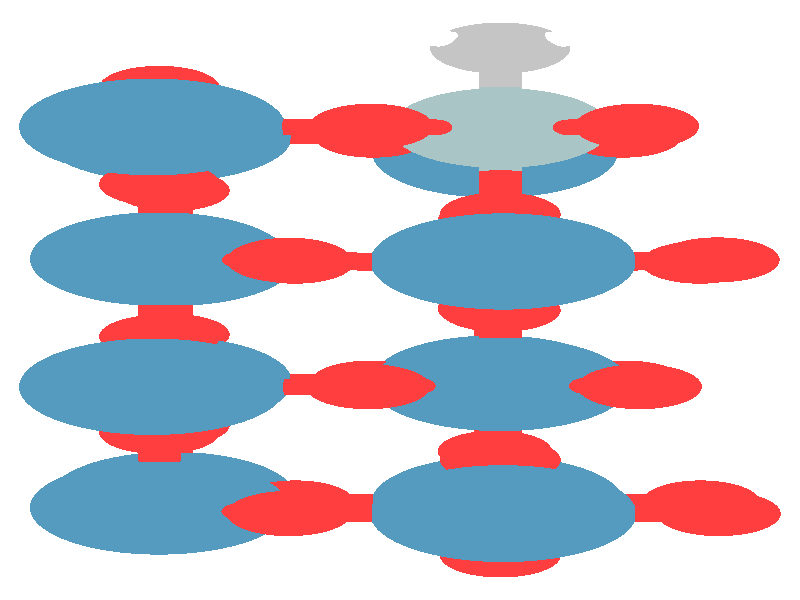 #include "colors.inc"
#include "finish.inc"

global_settings {assumed_gamma 1 max_trace_level 6}
background {color White}
camera {perspective
  right -7.20*x up 14.93*y
  direction 50.00*z
  location <0,0,50.00> look_at <0,0,0>}
light_source {<  2.00,   3.00,  40.00> color White
  area_light <0.70, 0, 0>, <0, 0.70, 0>, 3, 3
  adaptive 1 jitter}

#declare simple = finish {phong 0.7}
#declare pale = finish {ambient .5 diffuse .85 roughness .001 specular 0.200 }
#declare intermediate = finish {ambient 0.3 diffuse 0.6 specular 0.10 roughness 0.04 }
#declare vmd = finish {ambient .0 diffuse .65 phong 0.1 phong_size 40. specular 0.500 }
#declare jmol = finish {ambient .2 diffuse .6 specular 1 roughness .001 metallic}
#declare ase2 = finish {ambient 0.05 brilliance 3 diffuse 0.6 metallic specular 0.70 roughness 0.04 reflection 0.15}
#declare ase3 = finish {ambient .15 brilliance 2 diffuse .6 metallic specular 1. roughness .001 reflection .0}
#declare glass = finish {ambient .05 diffuse .3 specular 1. roughness .001}
#declare glass2 = finish {ambient .0 diffuse .3 specular 1. reflection .25 roughness .001}
#declare Rcell = 0.100;
#declare Rbond = 0.200;

#macro atom(LOC, R, COL, TRANS, FIN)
  sphere{LOC, R texture{pigment{color COL transmit TRANS} finish{FIN}}}
#end
#macro constrain(LOC, R, COL, TRANS FIN)
union{torus{R, Rcell rotate 45*z texture{pigment{color COL transmit TRANS} finish{FIN}}}
      torus{R, Rcell rotate -45*z texture{pigment{color COL transmit TRANS} finish{FIN}}}
      translate LOC}
#end

atom(<  0.93,   6.80,  -2.58>, 0.26, rgb <1.00, 1.00, 1.00>, 0.0, ase3) // #0 
atom(<  0.02,   6.79,  -1.03>, 0.26, rgb <1.00, 1.00, 1.00>, 0.0, ase3) // #1 
atom(<  1.85,   6.79,  -1.03>, 0.26, rgb <1.00, 1.00, 1.00>, 0.0, ase3) // #2 
atom(<  0.93,   6.46,  -1.54>, 0.65, rgb <0.56, 0.56, 0.56>, 0.0, ase3) // #3 
atom(<  0.93,  -6.55,  -4.46>, 0.56, rgb <1.00, 0.05, 0.05>, 0.0, ase3) // #4 
atom(<  0.93,  -6.55,  -1.53>, 0.56, rgb <1.00, 0.05, 0.05>, 0.0, ase3) // #5 
atom(< -1.00,  -5.32,  -2.99>, 0.56, rgb <1.00, 0.05, 0.05>, 0.0, ase3) // #6 
atom(< -1.00,  -5.32,  -0.07>, 0.56, rgb <1.00, 0.05, 0.05>, 0.0, ase3) // #7 
atom(<  2.87,  -5.32,  -2.99>, 0.56, rgb <1.00, 0.05, 0.05>, 0.0, ase3) // #8 
atom(<  2.87,  -5.32,  -0.07>, 0.56, rgb <1.00, 0.05, 0.05>, 0.0, ase3) // #9 
atom(<  0.93,  -4.10,  -4.46>, 0.56, rgb <1.00, 0.05, 0.05>, 0.0, ase3) // #10 
atom(<  0.93,  -4.10,  -1.53>, 0.56, rgb <1.00, 0.05, 0.05>, 0.0, ase3) // #11 
atom(< -2.23,  -3.39,  -4.46>, 0.56, rgb <1.00, 0.05, 0.05>, 0.0, ase3) // #12 
atom(< -2.23,  -3.39,  -1.53>, 0.56, rgb <1.00, 0.05, 0.05>, 0.0, ase3) // #13 
atom(< -0.29,  -2.16,  -2.99>, 0.56, rgb <1.00, 0.05, 0.05>, 0.0, ase3) // #14 
atom(< -0.29,  -2.16,  -0.07>, 0.56, rgb <1.00, 0.05, 0.05>, 0.0, ase3) // #15 
atom(<  2.16,  -2.16,  -2.99>, 0.56, rgb <1.00, 0.05, 0.05>, 0.0, ase3) // #16 
atom(<  2.16,  -2.16,  -0.07>, 0.56, rgb <1.00, 0.05, 0.05>, 0.0, ase3) // #17 
atom(< -2.23,  -0.94,  -4.46>, 0.56, rgb <1.00, 0.05, 0.05>, 0.0, ase3) // #18 
atom(< -2.23,  -0.94,  -1.53>, 0.56, rgb <1.00, 0.05, 0.05>, 0.0, ase3) // #19 
atom(<  0.93,  -0.23,  -4.45>, 0.56, rgb <1.00, 0.05, 0.05>, 0.0, ase3) // #20 
atom(<  0.93,  -0.26,  -1.53>, 0.56, rgb <1.00, 0.05, 0.05>, 0.0, ase3) // #21 
atom(< -1.00,   0.99,  -2.99>, 0.56, rgb <1.00, 0.05, 0.05>, 0.0, ase3) // #22 
atom(< -1.00,   0.99,  -0.07>, 0.56, rgb <1.00, 0.05, 0.05>, 0.0, ase3) // #23 
atom(<  2.86,   0.99,  -2.99>, 0.56, rgb <1.00, 0.05, 0.05>, 0.0, ase3) // #24 
atom(<  2.86,   1.00,  -0.07>, 0.56, rgb <1.00, 0.05, 0.05>, 0.0, ase3) // #25 
atom(<  0.93,   2.17,  -4.45>, 0.56, rgb <1.00, 0.05, 0.05>, 0.0, ase3) // #26 
atom(<  0.93,   2.20,  -1.53>, 0.56, rgb <1.00, 0.05, 0.05>, 0.0, ase3) // #27 
atom(< -2.23,   2.97,  -4.45>, 0.56, rgb <1.00, 0.05, 0.05>, 0.0, ase3) // #28 
atom(< -2.23,   2.97,  -1.53>, 0.56, rgb <1.00, 0.05, 0.05>, 0.0, ase3) // #29 
atom(< -0.26,   4.32,  -3.06>, 0.56, rgb <1.00, 0.05, 0.05>, 0.0, ase3) // #30 
atom(< -0.26,   4.32,  -0.00>, 0.56, rgb <1.00, 0.05, 0.05>, 0.0, ase3) // #31 
atom(<  2.13,   4.32,  -3.06>, 0.56, rgb <1.00, 0.05, 0.05>, 0.0, ase3) // #32 
atom(<  2.13,   4.32,   0.00>, 0.56, rgb <1.00, 0.05, 0.05>, 0.0, ase3) // #33 
atom(< -2.23,   5.46,  -4.45>, 0.56, rgb <1.00, 0.05, 0.05>, 0.0, ase3) // #34 
atom(< -2.23,   5.44,  -1.52>, 0.56, rgb <1.00, 0.05, 0.05>, 0.0, ase3) // #35 
atom(< -2.23,  -5.32,  -4.46>, 1.20, rgb <0.09, 0.33, 0.53>, 0.0, ase3) // #36 
atom(< -2.23,  -5.32,  -1.53>, 1.20, rgb <0.09, 0.33, 0.53>, 0.0, ase3) // #37 
atom(<  0.93,  -5.32,  -2.99>, 1.20, rgb <0.09, 0.33, 0.53>, 0.0, ase3) // #38 
atom(<  0.93,  -5.32,  -0.07>, 1.20, rgb <0.09, 0.33, 0.53>, 0.0, ase3) // #39 
atom(< -2.23,  -2.16,  -2.99>, 1.20, rgb <0.09, 0.33, 0.53>, 0.0, ase3) // #40 
atom(< -2.23,  -2.16,  -0.07>, 1.20, rgb <0.09, 0.33, 0.53>, 0.0, ase3) // #41 
atom(<  0.93,  -2.16,  -4.46>, 1.20, rgb <0.09, 0.33, 0.53>, 0.0, ase3) // #42 
atom(<  0.93,  -2.16,  -1.53>, 1.20, rgb <0.09, 0.33, 0.53>, 0.0, ase3) // #43 
atom(< -2.23,   1.04,  -4.45>, 1.20, rgb <0.09, 0.33, 0.53>, 0.0, ase3) // #44 
atom(< -2.23,   1.05,  -1.53>, 1.20, rgb <0.09, 0.33, 0.53>, 0.0, ase3) // #45 
atom(<  0.93,   0.96,  -2.96>, 1.20, rgb <0.09, 0.33, 0.53>, 0.0, ase3) // #46 
atom(<  0.93,   0.96,  -0.10>, 1.20, rgb <0.09, 0.33, 0.53>, 0.0, ase3) // #47 
atom(< -2.23,   4.32,  -2.99>, 1.20, rgb <0.09, 0.33, 0.53>, 0.0, ase3) // #48 
atom(< -2.23,   4.31,  -0.07>, 1.20, rgb <0.09, 0.33, 0.53>, 0.0, ase3) // #49 
atom(<  0.93,   3.97,  -4.45>, 1.20, rgb <0.09, 0.33, 0.53>, 0.0, ase3) // #50 
atom(<  0.93,   4.41,  -1.53>, 1.02, rgb <0.40, 0.56, 0.56>, 0.0, ase3) // #51 
cylinder {<  0.93,   6.46,  -1.54>, <  0.93,   6.63,  -2.06>, Rbond texture{pigment {color rgb <0.56, 0.56, 0.56> transmit 0.0} finish{ase3}}}
cylinder {<  0.93,   6.80,  -2.58>, <  0.93,   6.63,  -2.06>, Rbond texture{pigment {color rgb <1.00, 1.00, 1.00> transmit 0.0} finish{ase3}}}
cylinder {<  0.93,   6.46,  -1.54>, <  0.48,   6.63,  -1.28>, Rbond texture{pigment {color rgb <0.56, 0.56, 0.56> transmit 0.0} finish{ase3}}}
cylinder {<  0.02,   6.79,  -1.03>, <  0.48,   6.63,  -1.28>, Rbond texture{pigment {color rgb <1.00, 1.00, 1.00> transmit 0.0} finish{ase3}}}
cylinder {<  0.93,   6.46,  -1.54>, <  1.39,   6.63,  -1.28>, Rbond texture{pigment {color rgb <0.56, 0.56, 0.56> transmit 0.0} finish{ase3}}}
cylinder {<  1.85,   6.79,  -1.03>, <  1.39,   6.63,  -1.28>, Rbond texture{pigment {color rgb <1.00, 1.00, 1.00> transmit 0.0} finish{ase3}}}
cylinder {< -2.23,  -5.32,  -4.46>, < -1.62,  -5.32,  -3.72>, Rbond texture{pigment {color rgb <0.09, 0.33, 0.53> transmit 0.0} finish{ase3}}}
cylinder {< -1.00,  -5.32,  -2.99>, < -1.62,  -5.32,  -3.72>, Rbond texture{pigment {color rgb <1.00, 0.05, 0.05> transmit 0.0} finish{ase3}}}
cylinder {< -2.23,  -5.32,  -4.46>, < -2.23,  -4.35,  -4.46>, Rbond texture{pigment {color rgb <0.09, 0.33, 0.53> transmit 0.0} finish{ase3}}}
cylinder {< -2.23,  -3.39,  -4.46>, < -2.23,  -4.35,  -4.46>, Rbond texture{pigment {color rgb <1.00, 0.05, 0.05> transmit 0.0} finish{ase3}}}
cylinder {< -2.23,  -5.32,  -1.53>, < -1.62,  -5.32,  -2.26>, Rbond texture{pigment {color rgb <0.09, 0.33, 0.53> transmit 0.0} finish{ase3}}}
cylinder {< -1.00,  -5.32,  -2.99>, < -1.62,  -5.32,  -2.26>, Rbond texture{pigment {color rgb <1.00, 0.05, 0.05> transmit 0.0} finish{ase3}}}
cylinder {< -2.23,  -5.32,  -1.53>, < -1.62,  -5.32,  -0.80>, Rbond texture{pigment {color rgb <0.09, 0.33, 0.53> transmit 0.0} finish{ase3}}}
cylinder {< -1.00,  -5.32,  -0.07>, < -1.62,  -5.32,  -0.80>, Rbond texture{pigment {color rgb <1.00, 0.05, 0.05> transmit 0.0} finish{ase3}}}
cylinder {< -2.23,  -5.32,  -1.53>, < -2.23,  -4.35,  -1.53>, Rbond texture{pigment {color rgb <0.09, 0.33, 0.53> transmit 0.0} finish{ase3}}}
cylinder {< -2.23,  -3.39,  -1.53>, < -2.23,  -4.35,  -1.53>, Rbond texture{pigment {color rgb <1.00, 0.05, 0.05> transmit 0.0} finish{ase3}}}
cylinder {<  0.93,  -5.32,  -2.99>, <  0.93,  -5.93,  -3.72>, Rbond texture{pigment {color rgb <0.09, 0.33, 0.53> transmit 0.0} finish{ase3}}}
cylinder {<  0.93,  -6.55,  -4.46>, <  0.93,  -5.93,  -3.72>, Rbond texture{pigment {color rgb <1.00, 0.05, 0.05> transmit 0.0} finish{ase3}}}
cylinder {<  0.93,  -5.32,  -2.99>, <  0.93,  -5.93,  -2.26>, Rbond texture{pigment {color rgb <0.09, 0.33, 0.53> transmit 0.0} finish{ase3}}}
cylinder {<  0.93,  -6.55,  -1.53>, <  0.93,  -5.93,  -2.26>, Rbond texture{pigment {color rgb <1.00, 0.05, 0.05> transmit 0.0} finish{ase3}}}
cylinder {<  0.93,  -5.32,  -2.99>, < -0.04,  -5.32,  -2.99>, Rbond texture{pigment {color rgb <0.09, 0.33, 0.53> transmit 0.0} finish{ase3}}}
cylinder {< -1.00,  -5.32,  -2.99>, < -0.04,  -5.32,  -2.99>, Rbond texture{pigment {color rgb <1.00, 0.05, 0.05> transmit 0.0} finish{ase3}}}
cylinder {<  0.93,  -5.32,  -2.99>, <  1.90,  -5.32,  -2.99>, Rbond texture{pigment {color rgb <0.09, 0.33, 0.53> transmit 0.0} finish{ase3}}}
cylinder {<  2.87,  -5.32,  -2.99>, <  1.90,  -5.32,  -2.99>, Rbond texture{pigment {color rgb <1.00, 0.05, 0.05> transmit 0.0} finish{ase3}}}
cylinder {<  0.93,  -5.32,  -2.99>, <  0.93,  -4.71,  -3.72>, Rbond texture{pigment {color rgb <0.09, 0.33, 0.53> transmit 0.0} finish{ase3}}}
cylinder {<  0.93,  -4.10,  -4.46>, <  0.93,  -4.71,  -3.72>, Rbond texture{pigment {color rgb <1.00, 0.05, 0.05> transmit 0.0} finish{ase3}}}
cylinder {<  0.93,  -5.32,  -2.99>, <  0.93,  -4.71,  -2.26>, Rbond texture{pigment {color rgb <0.09, 0.33, 0.53> transmit 0.0} finish{ase3}}}
cylinder {<  0.93,  -4.10,  -1.53>, <  0.93,  -4.71,  -2.26>, Rbond texture{pigment {color rgb <1.00, 0.05, 0.05> transmit 0.0} finish{ase3}}}
cylinder {<  0.93,  -5.32,  -0.07>, <  0.93,  -5.93,  -0.80>, Rbond texture{pigment {color rgb <0.09, 0.33, 0.53> transmit 0.0} finish{ase3}}}
cylinder {<  0.93,  -6.55,  -1.53>, <  0.93,  -5.93,  -0.80>, Rbond texture{pigment {color rgb <1.00, 0.05, 0.05> transmit 0.0} finish{ase3}}}
cylinder {<  0.93,  -5.32,  -0.07>, < -0.04,  -5.32,  -0.07>, Rbond texture{pigment {color rgb <0.09, 0.33, 0.53> transmit 0.0} finish{ase3}}}
cylinder {< -1.00,  -5.32,  -0.07>, < -0.04,  -5.32,  -0.07>, Rbond texture{pigment {color rgb <1.00, 0.05, 0.05> transmit 0.0} finish{ase3}}}
cylinder {<  0.93,  -5.32,  -0.07>, <  1.90,  -5.32,  -0.07>, Rbond texture{pigment {color rgb <0.09, 0.33, 0.53> transmit 0.0} finish{ase3}}}
cylinder {<  2.87,  -5.32,  -0.07>, <  1.90,  -5.32,  -0.07>, Rbond texture{pigment {color rgb <1.00, 0.05, 0.05> transmit 0.0} finish{ase3}}}
cylinder {<  0.93,  -5.32,  -0.07>, <  0.93,  -4.71,  -0.80>, Rbond texture{pigment {color rgb <0.09, 0.33, 0.53> transmit 0.0} finish{ase3}}}
cylinder {<  0.93,  -4.10,  -1.53>, <  0.93,  -4.71,  -0.80>, Rbond texture{pigment {color rgb <1.00, 0.05, 0.05> transmit 0.0} finish{ase3}}}
cylinder {< -2.23,  -2.16,  -2.99>, < -2.23,  -2.78,  -3.72>, Rbond texture{pigment {color rgb <0.09, 0.33, 0.53> transmit 0.0} finish{ase3}}}
cylinder {< -2.23,  -3.39,  -4.46>, < -2.23,  -2.78,  -3.72>, Rbond texture{pigment {color rgb <1.00, 0.05, 0.05> transmit 0.0} finish{ase3}}}
cylinder {< -2.23,  -2.16,  -2.99>, < -2.23,  -2.78,  -2.26>, Rbond texture{pigment {color rgb <0.09, 0.33, 0.53> transmit 0.0} finish{ase3}}}
cylinder {< -2.23,  -3.39,  -1.53>, < -2.23,  -2.78,  -2.26>, Rbond texture{pigment {color rgb <1.00, 0.05, 0.05> transmit 0.0} finish{ase3}}}
cylinder {< -2.23,  -2.16,  -2.99>, < -1.26,  -2.16,  -2.99>, Rbond texture{pigment {color rgb <0.09, 0.33, 0.53> transmit 0.0} finish{ase3}}}
cylinder {< -0.29,  -2.16,  -2.99>, < -1.26,  -2.16,  -2.99>, Rbond texture{pigment {color rgb <1.00, 0.05, 0.05> transmit 0.0} finish{ase3}}}
cylinder {< -2.23,  -2.16,  -2.99>, < -2.23,  -1.55,  -3.72>, Rbond texture{pigment {color rgb <0.09, 0.33, 0.53> transmit 0.0} finish{ase3}}}
cylinder {< -2.23,  -0.94,  -4.46>, < -2.23,  -1.55,  -3.72>, Rbond texture{pigment {color rgb <1.00, 0.05, 0.05> transmit 0.0} finish{ase3}}}
cylinder {< -2.23,  -2.16,  -2.99>, < -2.23,  -1.55,  -2.26>, Rbond texture{pigment {color rgb <0.09, 0.33, 0.53> transmit 0.0} finish{ase3}}}
cylinder {< -2.23,  -0.94,  -1.53>, < -2.23,  -1.55,  -2.26>, Rbond texture{pigment {color rgb <1.00, 0.05, 0.05> transmit 0.0} finish{ase3}}}
cylinder {< -2.23,  -2.16,  -0.07>, < -2.23,  -2.78,  -0.80>, Rbond texture{pigment {color rgb <0.09, 0.33, 0.53> transmit 0.0} finish{ase3}}}
cylinder {< -2.23,  -3.39,  -1.53>, < -2.23,  -2.78,  -0.80>, Rbond texture{pigment {color rgb <1.00, 0.05, 0.05> transmit 0.0} finish{ase3}}}
cylinder {< -2.23,  -2.16,  -0.07>, < -1.26,  -2.16,  -0.07>, Rbond texture{pigment {color rgb <0.09, 0.33, 0.53> transmit 0.0} finish{ase3}}}
cylinder {< -0.29,  -2.16,  -0.07>, < -1.26,  -2.16,  -0.07>, Rbond texture{pigment {color rgb <1.00, 0.05, 0.05> transmit 0.0} finish{ase3}}}
cylinder {< -2.23,  -2.16,  -0.07>, < -2.23,  -1.55,  -0.80>, Rbond texture{pigment {color rgb <0.09, 0.33, 0.53> transmit 0.0} finish{ase3}}}
cylinder {< -2.23,  -0.94,  -1.53>, < -2.23,  -1.55,  -0.80>, Rbond texture{pigment {color rgb <1.00, 0.05, 0.05> transmit 0.0} finish{ase3}}}
cylinder {<  0.93,  -2.16,  -4.46>, <  0.93,  -3.13,  -4.46>, Rbond texture{pigment {color rgb <0.09, 0.33, 0.53> transmit 0.0} finish{ase3}}}
cylinder {<  0.93,  -4.10,  -4.46>, <  0.93,  -3.13,  -4.46>, Rbond texture{pigment {color rgb <1.00, 0.05, 0.05> transmit 0.0} finish{ase3}}}
cylinder {<  0.93,  -2.16,  -4.46>, <  0.32,  -2.16,  -3.72>, Rbond texture{pigment {color rgb <0.09, 0.33, 0.53> transmit 0.0} finish{ase3}}}
cylinder {< -0.29,  -2.16,  -2.99>, <  0.32,  -2.16,  -3.72>, Rbond texture{pigment {color rgb <1.00, 0.05, 0.05> transmit 0.0} finish{ase3}}}
cylinder {<  0.93,  -2.16,  -4.46>, <  1.54,  -2.16,  -3.72>, Rbond texture{pigment {color rgb <0.09, 0.33, 0.53> transmit 0.0} finish{ase3}}}
cylinder {<  2.16,  -2.16,  -2.99>, <  1.54,  -2.16,  -3.72>, Rbond texture{pigment {color rgb <1.00, 0.05, 0.05> transmit 0.0} finish{ase3}}}
cylinder {<  0.93,  -2.16,  -4.46>, <  0.93,  -1.20,  -4.45>, Rbond texture{pigment {color rgb <0.09, 0.33, 0.53> transmit 0.0} finish{ase3}}}
cylinder {<  0.93,  -0.23,  -4.45>, <  0.93,  -1.20,  -4.45>, Rbond texture{pigment {color rgb <1.00, 0.05, 0.05> transmit 0.0} finish{ase3}}}
cylinder {<  0.93,  -2.16,  -1.53>, <  0.93,  -3.13,  -1.53>, Rbond texture{pigment {color rgb <0.09, 0.33, 0.53> transmit 0.0} finish{ase3}}}
cylinder {<  0.93,  -4.10,  -1.53>, <  0.93,  -3.13,  -1.53>, Rbond texture{pigment {color rgb <1.00, 0.05, 0.05> transmit 0.0} finish{ase3}}}
cylinder {<  0.93,  -2.16,  -1.53>, <  0.32,  -2.16,  -2.26>, Rbond texture{pigment {color rgb <0.09, 0.33, 0.53> transmit 0.0} finish{ase3}}}
cylinder {< -0.29,  -2.16,  -2.99>, <  0.32,  -2.16,  -2.26>, Rbond texture{pigment {color rgb <1.00, 0.05, 0.05> transmit 0.0} finish{ase3}}}
cylinder {<  0.93,  -2.16,  -1.53>, <  0.32,  -2.16,  -0.80>, Rbond texture{pigment {color rgb <0.09, 0.33, 0.53> transmit 0.0} finish{ase3}}}
cylinder {< -0.29,  -2.16,  -0.07>, <  0.32,  -2.16,  -0.80>, Rbond texture{pigment {color rgb <1.00, 0.05, 0.05> transmit 0.0} finish{ase3}}}
cylinder {<  0.93,  -2.16,  -1.53>, <  1.54,  -2.16,  -2.26>, Rbond texture{pigment {color rgb <0.09, 0.33, 0.53> transmit 0.0} finish{ase3}}}
cylinder {<  2.16,  -2.16,  -2.99>, <  1.54,  -2.16,  -2.26>, Rbond texture{pigment {color rgb <1.00, 0.05, 0.05> transmit 0.0} finish{ase3}}}
cylinder {<  0.93,  -2.16,  -1.53>, <  1.54,  -2.16,  -0.80>, Rbond texture{pigment {color rgb <0.09, 0.33, 0.53> transmit 0.0} finish{ase3}}}
cylinder {<  2.16,  -2.16,  -0.07>, <  1.54,  -2.16,  -0.80>, Rbond texture{pigment {color rgb <1.00, 0.05, 0.05> transmit 0.0} finish{ase3}}}
cylinder {<  0.93,  -2.16,  -1.53>, <  0.93,  -1.21,  -1.53>, Rbond texture{pigment {color rgb <0.09, 0.33, 0.53> transmit 0.0} finish{ase3}}}
cylinder {<  0.93,  -0.26,  -1.53>, <  0.93,  -1.21,  -1.53>, Rbond texture{pigment {color rgb <1.00, 0.05, 0.05> transmit 0.0} finish{ase3}}}
cylinder {< -2.23,   1.04,  -4.45>, < -2.23,   0.05,  -4.45>, Rbond texture{pigment {color rgb <0.09, 0.33, 0.53> transmit 0.0} finish{ase3}}}
cylinder {< -2.23,  -0.94,  -4.46>, < -2.23,   0.05,  -4.45>, Rbond texture{pigment {color rgb <1.00, 0.05, 0.05> transmit 0.0} finish{ase3}}}
cylinder {< -2.23,   1.04,  -4.45>, < -1.61,   1.01,  -3.72>, Rbond texture{pigment {color rgb <0.09, 0.33, 0.53> transmit 0.0} finish{ase3}}}
cylinder {< -1.00,   0.99,  -2.99>, < -1.61,   1.01,  -3.72>, Rbond texture{pigment {color rgb <1.00, 0.05, 0.05> transmit 0.0} finish{ase3}}}
cylinder {< -2.23,   1.04,  -4.45>, < -2.23,   2.00,  -4.45>, Rbond texture{pigment {color rgb <0.09, 0.33, 0.53> transmit 0.0} finish{ase3}}}
cylinder {< -2.23,   2.97,  -4.45>, < -2.23,   2.00,  -4.45>, Rbond texture{pigment {color rgb <1.00, 0.05, 0.05> transmit 0.0} finish{ase3}}}
cylinder {< -2.23,   1.05,  -1.53>, < -2.23,   0.06,  -1.53>, Rbond texture{pigment {color rgb <0.09, 0.33, 0.53> transmit 0.0} finish{ase3}}}
cylinder {< -2.23,  -0.94,  -1.53>, < -2.23,   0.06,  -1.53>, Rbond texture{pigment {color rgb <1.00, 0.05, 0.05> transmit 0.0} finish{ase3}}}
cylinder {< -2.23,   1.05,  -1.53>, < -1.61,   1.02,  -2.26>, Rbond texture{pigment {color rgb <0.09, 0.33, 0.53> transmit 0.0} finish{ase3}}}
cylinder {< -1.00,   0.99,  -2.99>, < -1.61,   1.02,  -2.26>, Rbond texture{pigment {color rgb <1.00, 0.05, 0.05> transmit 0.0} finish{ase3}}}
cylinder {< -2.23,   1.05,  -1.53>, < -1.61,   1.02,  -0.80>, Rbond texture{pigment {color rgb <0.09, 0.33, 0.53> transmit 0.0} finish{ase3}}}
cylinder {< -1.00,   0.99,  -0.07>, < -1.61,   1.02,  -0.80>, Rbond texture{pigment {color rgb <1.00, 0.05, 0.05> transmit 0.0} finish{ase3}}}
cylinder {< -2.23,   1.05,  -1.53>, < -2.23,   2.01,  -1.53>, Rbond texture{pigment {color rgb <0.09, 0.33, 0.53> transmit 0.0} finish{ase3}}}
cylinder {< -2.23,   2.97,  -1.53>, < -2.23,   2.01,  -1.53>, Rbond texture{pigment {color rgb <1.00, 0.05, 0.05> transmit 0.0} finish{ase3}}}
cylinder {<  0.93,   0.96,  -2.96>, <  0.93,   0.36,  -3.71>, Rbond texture{pigment {color rgb <0.09, 0.33, 0.53> transmit 0.0} finish{ase3}}}
cylinder {<  0.93,  -0.23,  -4.45>, <  0.93,   0.36,  -3.71>, Rbond texture{pigment {color rgb <1.00, 0.05, 0.05> transmit 0.0} finish{ase3}}}
cylinder {<  0.93,   0.96,  -2.96>, <  0.93,   0.35,  -2.25>, Rbond texture{pigment {color rgb <0.09, 0.33, 0.53> transmit 0.0} finish{ase3}}}
cylinder {<  0.93,  -0.26,  -1.53>, <  0.93,   0.35,  -2.25>, Rbond texture{pigment {color rgb <1.00, 0.05, 0.05> transmit 0.0} finish{ase3}}}
cylinder {<  0.93,   0.96,  -2.96>, < -0.03,   0.97,  -2.98>, Rbond texture{pigment {color rgb <0.09, 0.33, 0.53> transmit 0.0} finish{ase3}}}
cylinder {< -1.00,   0.99,  -2.99>, < -0.03,   0.97,  -2.98>, Rbond texture{pigment {color rgb <1.00, 0.05, 0.05> transmit 0.0} finish{ase3}}}
cylinder {<  0.93,   0.96,  -2.96>, <  1.89,   0.97,  -2.98>, Rbond texture{pigment {color rgb <0.09, 0.33, 0.53> transmit 0.0} finish{ase3}}}
cylinder {<  2.86,   0.99,  -2.99>, <  1.89,   0.97,  -2.98>, Rbond texture{pigment {color rgb <1.00, 0.05, 0.05> transmit 0.0} finish{ase3}}}
cylinder {<  0.93,   0.96,  -2.96>, <  0.93,   1.56,  -3.71>, Rbond texture{pigment {color rgb <0.09, 0.33, 0.53> transmit 0.0} finish{ase3}}}
cylinder {<  0.93,   2.17,  -4.45>, <  0.93,   1.56,  -3.71>, Rbond texture{pigment {color rgb <1.00, 0.05, 0.05> transmit 0.0} finish{ase3}}}
cylinder {<  0.93,   0.96,  -2.96>, <  0.93,   1.58,  -2.25>, Rbond texture{pigment {color rgb <0.09, 0.33, 0.53> transmit 0.0} finish{ase3}}}
cylinder {<  0.93,   2.20,  -1.53>, <  0.93,   1.58,  -2.25>, Rbond texture{pigment {color rgb <1.00, 0.05, 0.05> transmit 0.0} finish{ase3}}}
cylinder {<  0.93,   0.96,  -0.10>, <  0.93,   0.35,  -0.81>, Rbond texture{pigment {color rgb <0.09, 0.33, 0.53> transmit 0.0} finish{ase3}}}
cylinder {<  0.93,  -0.26,  -1.53>, <  0.93,   0.35,  -0.81>, Rbond texture{pigment {color rgb <1.00, 0.05, 0.05> transmit 0.0} finish{ase3}}}
cylinder {<  0.93,   0.96,  -0.10>, < -0.03,   0.98,  -0.08>, Rbond texture{pigment {color rgb <0.09, 0.33, 0.53> transmit 0.0} finish{ase3}}}
cylinder {< -1.00,   0.99,  -0.07>, < -0.03,   0.98,  -0.08>, Rbond texture{pigment {color rgb <1.00, 0.05, 0.05> transmit 0.0} finish{ase3}}}
cylinder {<  0.93,   0.96,  -0.10>, <  1.89,   0.98,  -0.08>, Rbond texture{pigment {color rgb <0.09, 0.33, 0.53> transmit 0.0} finish{ase3}}}
cylinder {<  2.86,   1.00,  -0.07>, <  1.89,   0.98,  -0.08>, Rbond texture{pigment {color rgb <1.00, 0.05, 0.05> transmit 0.0} finish{ase3}}}
cylinder {<  0.93,   0.96,  -0.10>, <  0.93,   1.58,  -0.81>, Rbond texture{pigment {color rgb <0.09, 0.33, 0.53> transmit 0.0} finish{ase3}}}
cylinder {<  0.93,   2.20,  -1.53>, <  0.93,   1.58,  -0.81>, Rbond texture{pigment {color rgb <1.00, 0.05, 0.05> transmit 0.0} finish{ase3}}}
cylinder {< -2.23,   4.32,  -2.99>, < -2.23,   3.64,  -3.72>, Rbond texture{pigment {color rgb <0.09, 0.33, 0.53> transmit 0.0} finish{ase3}}}
cylinder {< -2.23,   2.97,  -4.45>, < -2.23,   3.64,  -3.72>, Rbond texture{pigment {color rgb <1.00, 0.05, 0.05> transmit 0.0} finish{ase3}}}
cylinder {< -2.23,   4.32,  -2.99>, < -2.23,   3.64,  -2.26>, Rbond texture{pigment {color rgb <0.09, 0.33, 0.53> transmit 0.0} finish{ase3}}}
cylinder {< -2.23,   2.97,  -1.53>, < -2.23,   3.64,  -2.26>, Rbond texture{pigment {color rgb <1.00, 0.05, 0.05> transmit 0.0} finish{ase3}}}
cylinder {< -2.23,   4.32,  -2.99>, < -1.24,   4.32,  -3.02>, Rbond texture{pigment {color rgb <0.09, 0.33, 0.53> transmit 0.0} finish{ase3}}}
cylinder {< -0.26,   4.32,  -3.06>, < -1.24,   4.32,  -3.02>, Rbond texture{pigment {color rgb <1.00, 0.05, 0.05> transmit 0.0} finish{ase3}}}
cylinder {< -2.23,   4.32,  -2.99>, < -2.23,   4.89,  -3.72>, Rbond texture{pigment {color rgb <0.09, 0.33, 0.53> transmit 0.0} finish{ase3}}}
cylinder {< -2.23,   5.46,  -4.45>, < -2.23,   4.89,  -3.72>, Rbond texture{pigment {color rgb <1.00, 0.05, 0.05> transmit 0.0} finish{ase3}}}
cylinder {< -2.23,   4.32,  -2.99>, < -2.23,   4.88,  -2.26>, Rbond texture{pigment {color rgb <0.09, 0.33, 0.53> transmit 0.0} finish{ase3}}}
cylinder {< -2.23,   5.44,  -1.52>, < -2.23,   4.88,  -2.26>, Rbond texture{pigment {color rgb <1.00, 0.05, 0.05> transmit 0.0} finish{ase3}}}
cylinder {< -2.23,   4.31,  -0.07>, < -2.23,   3.64,  -0.80>, Rbond texture{pigment {color rgb <0.09, 0.33, 0.53> transmit 0.0} finish{ase3}}}
cylinder {< -2.23,   2.97,  -1.53>, < -2.23,   3.64,  -0.80>, Rbond texture{pigment {color rgb <1.00, 0.05, 0.05> transmit 0.0} finish{ase3}}}
cylinder {< -2.23,   4.31,  -0.07>, < -1.25,   4.31,  -0.03>, Rbond texture{pigment {color rgb <0.09, 0.33, 0.53> transmit 0.0} finish{ase3}}}
cylinder {< -0.26,   4.32,  -0.00>, < -1.25,   4.31,  -0.03>, Rbond texture{pigment {color rgb <1.00, 0.05, 0.05> transmit 0.0} finish{ase3}}}
cylinder {< -2.23,   4.31,  -0.07>, < -2.23,   4.87,  -0.80>, Rbond texture{pigment {color rgb <0.09, 0.33, 0.53> transmit 0.0} finish{ase3}}}
cylinder {< -2.23,   5.44,  -1.52>, < -2.23,   4.87,  -0.80>, Rbond texture{pigment {color rgb <1.00, 0.05, 0.05> transmit 0.0} finish{ase3}}}
cylinder {<  0.93,   3.97,  -4.45>, <  0.93,   3.07,  -4.45>, Rbond texture{pigment {color rgb <0.09, 0.33, 0.53> transmit 0.0} finish{ase3}}}
cylinder {<  0.93,   2.17,  -4.45>, <  0.93,   3.07,  -4.45>, Rbond texture{pigment {color rgb <1.00, 0.05, 0.05> transmit 0.0} finish{ase3}}}
cylinder {<  0.93,   3.97,  -4.45>, <  0.33,   4.14,  -3.76>, Rbond texture{pigment {color rgb <0.09, 0.33, 0.53> transmit 0.0} finish{ase3}}}
cylinder {< -0.26,   4.32,  -3.06>, <  0.33,   4.14,  -3.76>, Rbond texture{pigment {color rgb <1.00, 0.05, 0.05> transmit 0.0} finish{ase3}}}
cylinder {<  0.93,   3.97,  -4.45>, <  1.53,   4.14,  -3.76>, Rbond texture{pigment {color rgb <0.09, 0.33, 0.53> transmit 0.0} finish{ase3}}}
cylinder {<  2.13,   4.32,  -3.06>, <  1.53,   4.14,  -3.76>, Rbond texture{pigment {color rgb <1.00, 0.05, 0.05> transmit 0.0} finish{ase3}}}
cylinder {<  0.93,   4.41,  -1.53>, <  0.93,   5.44,  -1.53>, Rbond texture{pigment {color rgb <0.40, 0.56, 0.56> transmit 0.0} finish{ase3}}}
cylinder {<  0.93,   6.46,  -1.54>, <  0.93,   5.44,  -1.53>, Rbond texture{pigment {color rgb <0.56, 0.56, 0.56> transmit 0.0} finish{ase3}}}
cylinder {<  0.93,   4.41,  -1.53>, <  0.93,   3.31,  -1.53>, Rbond texture{pigment {color rgb <0.40, 0.56, 0.56> transmit 0.0} finish{ase3}}}
cylinder {<  0.93,   2.20,  -1.53>, <  0.93,   3.31,  -1.53>, Rbond texture{pigment {color rgb <1.00, 0.05, 0.05> transmit 0.0} finish{ase3}}}
cylinder {<  0.93,   4.41,  -1.53>, <  0.34,   4.37,  -2.29>, Rbond texture{pigment {color rgb <0.40, 0.56, 0.56> transmit 0.0} finish{ase3}}}
cylinder {< -0.26,   4.32,  -3.06>, <  0.34,   4.37,  -2.29>, Rbond texture{pigment {color rgb <1.00, 0.05, 0.05> transmit 0.0} finish{ase3}}}
cylinder {<  0.93,   4.41,  -1.53>, <  0.34,   4.36,  -0.77>, Rbond texture{pigment {color rgb <0.40, 0.56, 0.56> transmit 0.0} finish{ase3}}}
cylinder {< -0.26,   4.32,  -0.00>, <  0.34,   4.36,  -0.77>, Rbond texture{pigment {color rgb <1.00, 0.05, 0.05> transmit 0.0} finish{ase3}}}
cylinder {<  0.93,   4.41,  -1.53>, <  1.53,   4.37,  -2.29>, Rbond texture{pigment {color rgb <0.40, 0.56, 0.56> transmit 0.0} finish{ase3}}}
cylinder {<  2.13,   4.32,  -3.06>, <  1.53,   4.37,  -2.29>, Rbond texture{pigment {color rgb <1.00, 0.05, 0.05> transmit 0.0} finish{ase3}}}
cylinder {<  0.93,   4.41,  -1.53>, <  1.53,   4.36,  -0.77>, Rbond texture{pigment {color rgb <0.40, 0.56, 0.56> transmit 0.0} finish{ase3}}}
cylinder {<  2.13,   4.32,   0.00>, <  1.53,   4.36,  -0.77>, Rbond texture{pigment {color rgb <1.00, 0.05, 0.05> transmit 0.0} finish{ase3}}}
